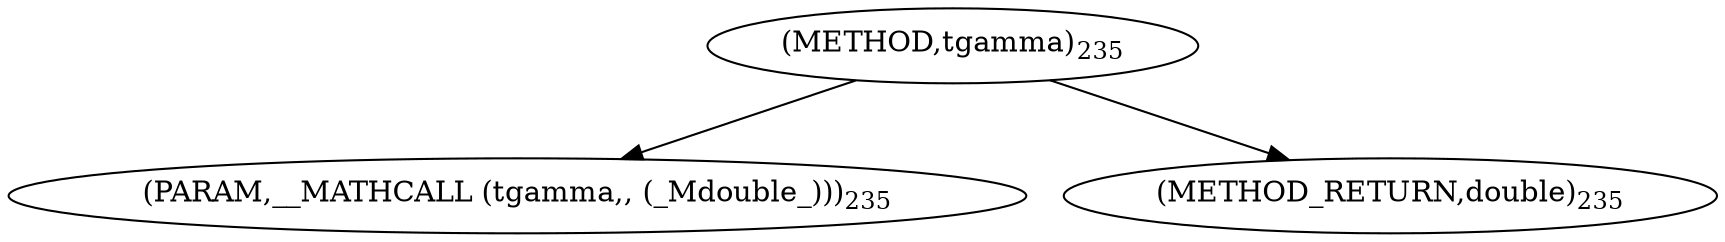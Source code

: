 digraph "tgamma" {  
"6368" [label = <(METHOD,tgamma)<SUB>235</SUB>> ]
"6369" [label = <(PARAM,__MATHCALL (tgamma,, (_Mdouble_)))<SUB>235</SUB>> ]
"6370" [label = <(METHOD_RETURN,double)<SUB>235</SUB>> ]
  "6368" -> "6369" 
  "6368" -> "6370" 
}
